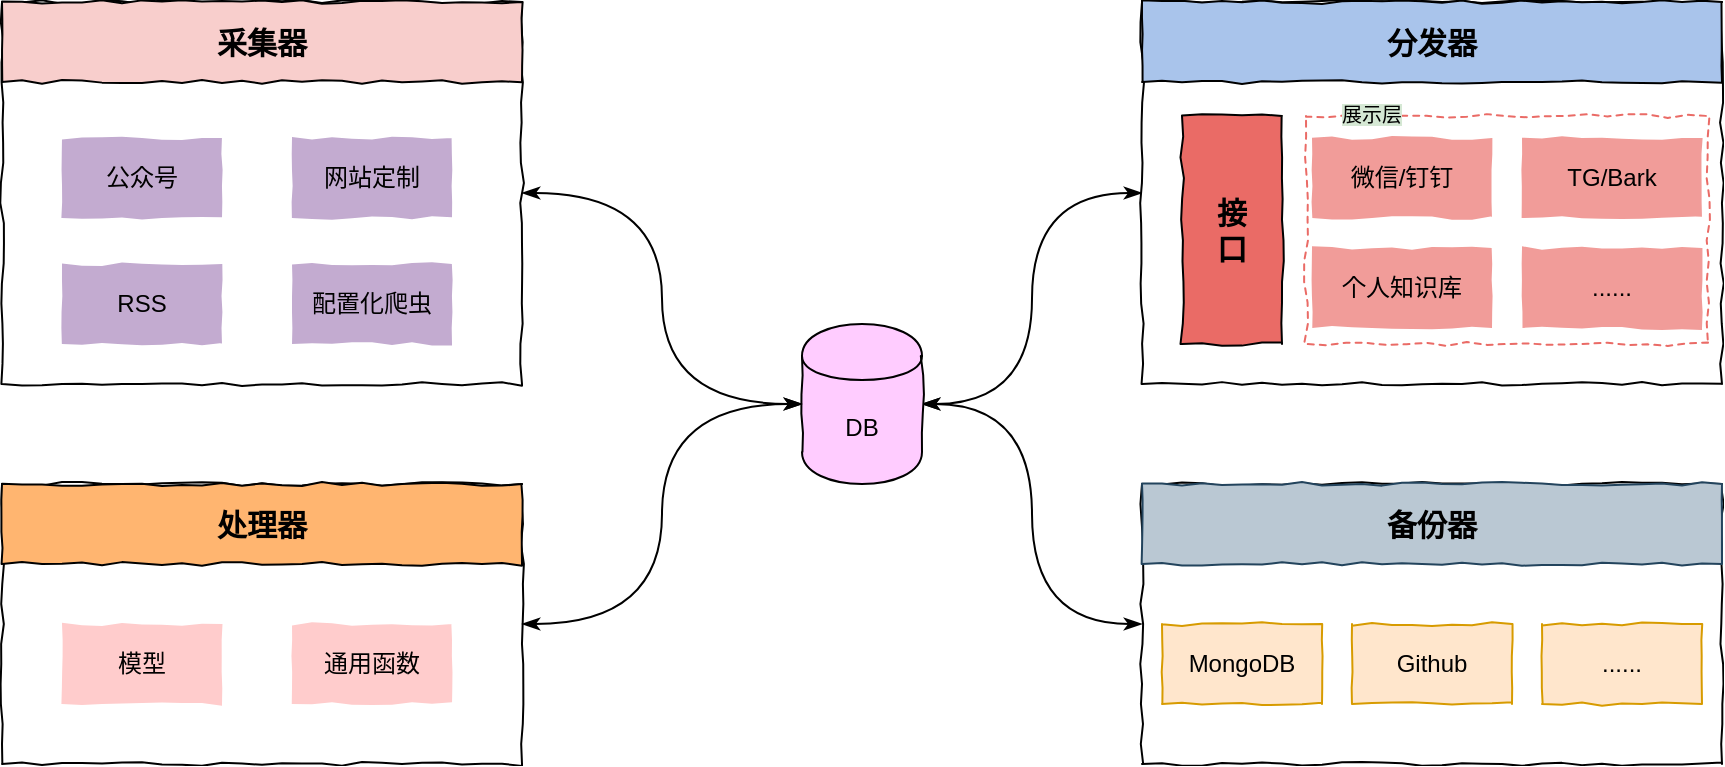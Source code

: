 <mxfile version="15.8.7" type="embed"><diagram id="ifRbPHD-4oiEYmhE_bd_" name="Page-1"><mxGraphModel dx="3046" dy="1113" grid="1" gridSize="10" guides="1" tooltips="1" connect="1" arrows="1" fold="1" page="1" pageScale="1" pageWidth="850" pageHeight="1100" background="#ffffff" math="0" shadow="0"><root><mxCell id="0"/><mxCell id="1" parent="0"/><mxCell id="41" style="edgeStyle=orthogonalEdgeStyle;orthogonalLoop=1;jettySize=auto;exitX=0.5;exitY=0;exitDx=0;exitDy=0;entryX=0;entryY=0.5;entryDx=0;entryDy=0;curved=1;endArrow=classicThin;endFill=1;startArrow=classicThin;startFill=1;" edge="1" parent="1" source="38" target="14"><mxGeometry relative="1" as="geometry"/></mxCell><mxCell id="38" value="" style="rounded=0;whiteSpace=wrap;html=1;strokeColor=#000000;glass=0;comic=1;direction=south;" vertex="1" parent="1"><mxGeometry x="-60" y="349" width="260" height="191" as="geometry"/></mxCell><mxCell id="5" value="&lt;font style=&quot;font-size: 15px&quot;&gt;&lt;b&gt;采集器&lt;/b&gt;&lt;/font&gt;" style="rounded=0;whiteSpace=wrap;html=1;fillColor=#F8CECC;comic=1;" parent="1" vertex="1"><mxGeometry x="-60" y="349" width="260" height="40" as="geometry"/></mxCell><mxCell id="6" value="&lt;font style=&quot;font-size: 12px&quot;&gt;公众号&lt;/font&gt;" style="rounded=0;whiteSpace=wrap;html=1;strokeColor=none;fillColor=#C3ABD0;comic=1;" parent="1" vertex="1"><mxGeometry x="-30" y="417" width="80" height="40" as="geometry"/></mxCell><mxCell id="7" value="&lt;font style=&quot;font-size: 12px&quot;&gt;RSS&lt;/font&gt;" style="rounded=0;whiteSpace=wrap;html=1;strokeColor=none;fillColor=#C3ABD0;comic=1;" parent="1" vertex="1"><mxGeometry x="-30" y="480" width="80" height="40" as="geometry"/></mxCell><mxCell id="8" value="" style="rounded=0;whiteSpace=wrap;html=1;strokeColor=#000000;glass=0;comic=1;" parent="1" vertex="1"><mxGeometry x="-60" y="590" width="260" height="140" as="geometry"/></mxCell><mxCell id="9" value="&lt;span style=&quot;font-size: 15px&quot;&gt;&lt;b&gt;处理器&lt;/b&gt;&lt;/span&gt;" style="rounded=0;whiteSpace=wrap;html=1;fillColor=#FFB570;comic=1;" parent="1" vertex="1"><mxGeometry x="-60" y="590" width="260" height="40" as="geometry"/></mxCell><mxCell id="10" value="&lt;font style=&quot;font-size: 12px&quot;&gt;模型&lt;/font&gt;" style="rounded=0;whiteSpace=wrap;html=1;strokeColor=none;fillColor=#FFCCCC;comic=1;gradientColor=none;" parent="1" vertex="1"><mxGeometry x="-30" y="660" width="80" height="40" as="geometry"/></mxCell><mxCell id="11" value="&lt;font style=&quot;font-size: 12px&quot;&gt;通用函数&lt;/font&gt;" style="rounded=0;whiteSpace=wrap;html=1;strokeColor=none;fillColor=#FFCCCC;comic=1;gradientColor=none;" parent="1" vertex="1"><mxGeometry x="85" y="660" width="80" height="40" as="geometry"/></mxCell><mxCell id="47" style="edgeStyle=orthogonalEdgeStyle;curved=1;orthogonalLoop=1;jettySize=auto;exitX=1;exitY=0.5;exitDx=0;exitDy=0;entryX=0;entryY=0.5;entryDx=0;entryDy=0;startArrow=classicThin;startFill=1;endArrow=classicThin;endFill=1;" edge="1" parent="1" source="14" target="43"><mxGeometry relative="1" as="geometry"/></mxCell><mxCell id="48" style="edgeStyle=orthogonalEdgeStyle;curved=1;orthogonalLoop=1;jettySize=auto;exitX=1;exitY=0.5;exitDx=0;exitDy=0;startArrow=classicThin;startFill=1;endArrow=classicThin;endFill=1;" edge="1" parent="1" source="14" target="19"><mxGeometry relative="1" as="geometry"/></mxCell><mxCell id="14" value="&lt;font color=&quot;#000000&quot;&gt;DB&lt;/font&gt;" style="shape=cylinder;whiteSpace=wrap;html=1;boundedLbl=1;rounded=0;glass=0;comic=1;strokeColor=#000000;fillColor=#FFCCFF;gradientColor=none;fontColor=#FFFFFF;" parent="1" vertex="1"><mxGeometry x="340" y="510" width="60" height="80" as="geometry"/></mxCell><mxCell id="19" value="" style="rounded=0;whiteSpace=wrap;html=1;strokeColor=#000000;glass=0;comic=1;direction=south;" parent="1" vertex="1"><mxGeometry x="510" y="349" width="290" height="191" as="geometry"/></mxCell><mxCell id="20" value="&lt;font color=&quot;#000000&quot;&gt;&lt;span style=&quot;font-size: 15px&quot;&gt;&lt;b&gt;分发器&lt;/b&gt;&lt;/span&gt;&lt;/font&gt;" style="rounded=0;whiteSpace=wrap;html=1;glass=0;comic=1;strokeColor=#000000;fillColor=#A9C4EB;gradientColor=none;fontColor=#FFFFFF;direction=south;" parent="1" vertex="1"><mxGeometry x="510" y="349" width="290" height="40" as="geometry"/></mxCell><mxCell id="24" value="&lt;font style=&quot;font-size: 12px&quot;&gt;微信/&lt;/font&gt;钉钉" style="rounded=0;whiteSpace=wrap;html=1;strokeColor=none;fillColor=#F19C99;comic=1;gradientColor=none;" parent="1" vertex="1"><mxGeometry x="595" y="417" width="90" height="40" as="geometry"/></mxCell><mxCell id="25" value="&lt;span&gt;TG/Bark&lt;/span&gt;" style="rounded=0;whiteSpace=wrap;html=1;strokeColor=none;fillColor=#F19C99;comic=1;gradientColor=none;" parent="1" vertex="1"><mxGeometry x="700" y="417" width="90" height="40" as="geometry"/></mxCell><mxCell id="26" value="&lt;span&gt;个人知识库&lt;/span&gt;" style="rounded=0;whiteSpace=wrap;html=1;strokeColor=none;fillColor=#F19C99;comic=1;gradientColor=none;" parent="1" vertex="1"><mxGeometry x="595" y="472" width="90" height="40" as="geometry"/></mxCell><mxCell id="28" value="&lt;span&gt;......&lt;/span&gt;" style="rounded=0;whiteSpace=wrap;html=1;strokeColor=none;fillColor=#F19C99;comic=1;gradientColor=none;" parent="1" vertex="1"><mxGeometry x="700" y="472" width="90" height="40" as="geometry"/></mxCell><mxCell id="30" value="&lt;div style=&quot;font-size: 15px&quot;&gt;&lt;b style=&quot;letter-spacing: 0px&quot;&gt;接&lt;/b&gt;&lt;br&gt;&lt;/div&gt;&lt;div style=&quot;font-size: 15px&quot;&gt;&lt;font style=&quot;font-size: 15px&quot;&gt;&lt;b&gt;口&lt;/b&gt;&lt;/font&gt;&lt;/div&gt;" style="rounded=0;whiteSpace=wrap;html=1;comic=1;fillColor=#EA6B66;" parent="1" vertex="1"><mxGeometry x="530" y="406" width="50" height="114" as="geometry"/></mxCell><mxCell id="31" value="" style="rounded=0;whiteSpace=wrap;html=1;comic=1;strokeColor=#EA6B66;fillColor=none;dashed=1;movable=1;resizable=1;rotatable=1;deletable=1;editable=1;connectable=1;" parent="1" vertex="1"><mxGeometry x="592" y="406" width="201" height="114" as="geometry"/></mxCell><mxCell id="34" value="&lt;span style=&quot;background-color: rgb(213 , 232 , 212)&quot;&gt;展示层&lt;/span&gt;" style="text;html=1;strokeColor=none;fillColor=none;align=center;verticalAlign=middle;whiteSpace=wrap;rounded=1;dashed=1;comic=1;glass=0;fontSize=10;" parent="1" vertex="1"><mxGeometry x="600" y="396" width="50" height="17" as="geometry"/></mxCell><mxCell id="35" value="" style="endArrow=classicThin;startArrow=classicThin;html=1;edgeStyle=orthogonalEdgeStyle;curved=1;exitX=1;exitY=0.5;exitDx=0;exitDy=0;entryX=0;entryY=0.5;entryDx=0;entryDy=0;startFill=1;endFill=1;" parent="1" source="8" target="14" edge="1"><mxGeometry width="50" height="50" relative="1" as="geometry"><mxPoint x="280" y="689" as="sourcePoint"/><mxPoint x="330" y="639" as="targetPoint"/></mxGeometry></mxCell><mxCell id="39" value="网站定制" style="rounded=0;whiteSpace=wrap;html=1;strokeColor=none;fillColor=#C3ABD0;comic=1;" vertex="1" parent="1"><mxGeometry x="85" y="417" width="80" height="40" as="geometry"/></mxCell><mxCell id="40" value="配置化爬虫" style="rounded=0;whiteSpace=wrap;html=1;strokeColor=none;fillColor=#C3ABD0;comic=1;" vertex="1" parent="1"><mxGeometry x="85" y="480" width="80" height="40" as="geometry"/></mxCell><mxCell id="43" value="" style="rounded=0;whiteSpace=wrap;html=1;strokeColor=#000000;glass=0;comic=1;" vertex="1" parent="1"><mxGeometry x="510" y="590" width="290" height="140" as="geometry"/></mxCell><mxCell id="42" value="&lt;font color=&quot;#000000&quot;&gt;&lt;span style=&quot;font-size: 15px&quot;&gt;&lt;b&gt;备份器&lt;/b&gt;&lt;/span&gt;&lt;/font&gt;" style="rounded=0;whiteSpace=wrap;html=1;glass=0;comic=1;strokeColor=#23445d;fillColor=#bac8d3;direction=south;" vertex="1" parent="1"><mxGeometry x="510" y="590" width="290" height="40" as="geometry"/></mxCell><mxCell id="44" value="&lt;font style=&quot;font-size: 12px&quot;&gt;MongoDB&lt;/font&gt;" style="rounded=0;whiteSpace=wrap;html=1;strokeColor=#d79b00;fillColor=#ffe6cc;comic=1;" vertex="1" parent="1"><mxGeometry x="520" y="660" width="80" height="40" as="geometry"/></mxCell><mxCell id="45" value="&lt;font style=&quot;font-size: 12px&quot;&gt;Github&lt;/font&gt;" style="rounded=0;whiteSpace=wrap;html=1;strokeColor=#d79b00;fillColor=#ffe6cc;comic=1;" vertex="1" parent="1"><mxGeometry x="615" y="660" width="80" height="40" as="geometry"/></mxCell><mxCell id="46" value="......" style="rounded=0;whiteSpace=wrap;html=1;strokeColor=#d79b00;fillColor=#ffe6cc;comic=1;" vertex="1" parent="1"><mxGeometry x="710" y="660" width="80" height="40" as="geometry"/></mxCell></root></mxGraphModel></diagram></mxfile>